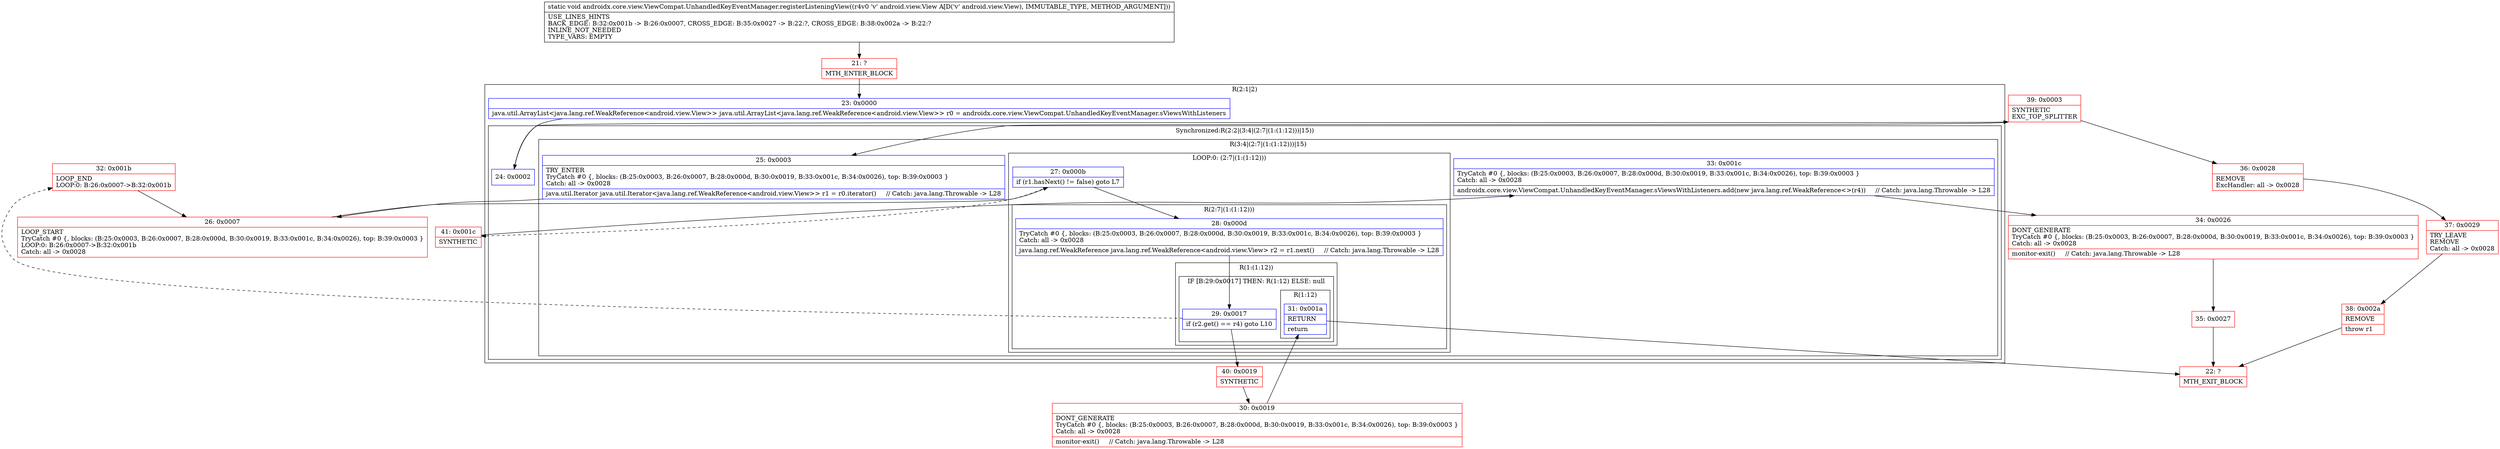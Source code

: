 digraph "CFG forandroidx.core.view.ViewCompat.UnhandledKeyEventManager.registerListeningView(Landroid\/view\/View;)V" {
subgraph cluster_Region_1405603417 {
label = "R(2:1|2)";
node [shape=record,color=blue];
Node_23 [shape=record,label="{23\:\ 0x0000|java.util.ArrayList\<java.lang.ref.WeakReference\<android.view.View\>\> java.util.ArrayList\<java.lang.ref.WeakReference\<android.view.View\>\> r0 = androidx.core.view.ViewCompat.UnhandledKeyEventManager.sViewsWithListeners\l}"];
subgraph cluster_SynchronizedRegion_838554860 {
label = "Synchronized:R(2:2|(3:4|(2:7|(1:(1:12)))|15))";
node [shape=record,color=blue];
Node_24 [shape=record,label="{24\:\ 0x0002}"];
subgraph cluster_Region_1002849304 {
label = "R(3:4|(2:7|(1:(1:12)))|15)";
node [shape=record,color=blue];
Node_25 [shape=record,label="{25\:\ 0x0003|TRY_ENTER\lTryCatch #0 \{, blocks: (B:25:0x0003, B:26:0x0007, B:28:0x000d, B:30:0x0019, B:33:0x001c, B:34:0x0026), top: B:39:0x0003 \}\lCatch: all \-\> 0x0028\l|java.util.Iterator java.util.Iterator\<java.lang.ref.WeakReference\<android.view.View\>\> r1 = r0.iterator()     \/\/ Catch: java.lang.Throwable \-\> L28\l}"];
subgraph cluster_LoopRegion_49547395 {
label = "LOOP:0: (2:7|(1:(1:12)))";
node [shape=record,color=blue];
Node_27 [shape=record,label="{27\:\ 0x000b|if (r1.hasNext() != false) goto L7\l}"];
subgraph cluster_Region_1873591170 {
label = "R(2:7|(1:(1:12)))";
node [shape=record,color=blue];
Node_28 [shape=record,label="{28\:\ 0x000d|TryCatch #0 \{, blocks: (B:25:0x0003, B:26:0x0007, B:28:0x000d, B:30:0x0019, B:33:0x001c, B:34:0x0026), top: B:39:0x0003 \}\lCatch: all \-\> 0x0028\l|java.lang.ref.WeakReference java.lang.ref.WeakReference\<android.view.View\> r2 = r1.next()     \/\/ Catch: java.lang.Throwable \-\> L28\l}"];
subgraph cluster_Region_1695441512 {
label = "R(1:(1:12))";
node [shape=record,color=blue];
subgraph cluster_IfRegion_68931247 {
label = "IF [B:29:0x0017] THEN: R(1:12) ELSE: null";
node [shape=record,color=blue];
Node_29 [shape=record,label="{29\:\ 0x0017|if (r2.get() == r4) goto L10\l}"];
subgraph cluster_Region_537506312 {
label = "R(1:12)";
node [shape=record,color=blue];
Node_31 [shape=record,label="{31\:\ 0x001a|RETURN\l|return\l}"];
}
}
}
}
}
Node_33 [shape=record,label="{33\:\ 0x001c|TryCatch #0 \{, blocks: (B:25:0x0003, B:26:0x0007, B:28:0x000d, B:30:0x0019, B:33:0x001c, B:34:0x0026), top: B:39:0x0003 \}\lCatch: all \-\> 0x0028\l|androidx.core.view.ViewCompat.UnhandledKeyEventManager.sViewsWithListeners.add(new java.lang.ref.WeakReference\<\>(r4))     \/\/ Catch: java.lang.Throwable \-\> L28\l}"];
}
}
}
Node_21 [shape=record,color=red,label="{21\:\ ?|MTH_ENTER_BLOCK\l}"];
Node_39 [shape=record,color=red,label="{39\:\ 0x0003|SYNTHETIC\lEXC_TOP_SPLITTER\l}"];
Node_26 [shape=record,color=red,label="{26\:\ 0x0007|LOOP_START\lTryCatch #0 \{, blocks: (B:25:0x0003, B:26:0x0007, B:28:0x000d, B:30:0x0019, B:33:0x001c, B:34:0x0026), top: B:39:0x0003 \}\lLOOP:0: B:26:0x0007\-\>B:32:0x001b\lCatch: all \-\> 0x0028\l}"];
Node_32 [shape=record,color=red,label="{32\:\ 0x001b|LOOP_END\lLOOP:0: B:26:0x0007\-\>B:32:0x001b\l}"];
Node_40 [shape=record,color=red,label="{40\:\ 0x0019|SYNTHETIC\l}"];
Node_30 [shape=record,color=red,label="{30\:\ 0x0019|DONT_GENERATE\lTryCatch #0 \{, blocks: (B:25:0x0003, B:26:0x0007, B:28:0x000d, B:30:0x0019, B:33:0x001c, B:34:0x0026), top: B:39:0x0003 \}\lCatch: all \-\> 0x0028\l|monitor\-exit()     \/\/ Catch: java.lang.Throwable \-\> L28\l}"];
Node_22 [shape=record,color=red,label="{22\:\ ?|MTH_EXIT_BLOCK\l}"];
Node_41 [shape=record,color=red,label="{41\:\ 0x001c|SYNTHETIC\l}"];
Node_34 [shape=record,color=red,label="{34\:\ 0x0026|DONT_GENERATE\lTryCatch #0 \{, blocks: (B:25:0x0003, B:26:0x0007, B:28:0x000d, B:30:0x0019, B:33:0x001c, B:34:0x0026), top: B:39:0x0003 \}\lCatch: all \-\> 0x0028\l|monitor\-exit()     \/\/ Catch: java.lang.Throwable \-\> L28\l}"];
Node_35 [shape=record,color=red,label="{35\:\ 0x0027}"];
Node_36 [shape=record,color=red,label="{36\:\ 0x0028|REMOVE\lExcHandler: all \-\> 0x0028\l}"];
Node_37 [shape=record,color=red,label="{37\:\ 0x0029|TRY_LEAVE\lREMOVE\lCatch: all \-\> 0x0028\l}"];
Node_38 [shape=record,color=red,label="{38\:\ 0x002a|REMOVE\l|throw r1\l}"];
MethodNode[shape=record,label="{static void androidx.core.view.ViewCompat.UnhandledKeyEventManager.registerListeningView((r4v0 'v' android.view.View A[D('v' android.view.View), IMMUTABLE_TYPE, METHOD_ARGUMENT]))  | USE_LINES_HINTS\lBACK_EDGE: B:32:0x001b \-\> B:26:0x0007, CROSS_EDGE: B:35:0x0027 \-\> B:22:?, CROSS_EDGE: B:38:0x002a \-\> B:22:?\lINLINE_NOT_NEEDED\lTYPE_VARS: EMPTY\l}"];
MethodNode -> Node_21;Node_23 -> Node_24;
Node_24 -> Node_39;
Node_25 -> Node_26;
Node_27 -> Node_28;
Node_27 -> Node_41[style=dashed];
Node_28 -> Node_29;
Node_29 -> Node_32[style=dashed];
Node_29 -> Node_40;
Node_31 -> Node_22;
Node_33 -> Node_34;
Node_21 -> Node_23;
Node_39 -> Node_25;
Node_39 -> Node_36;
Node_26 -> Node_27;
Node_32 -> Node_26;
Node_40 -> Node_30;
Node_30 -> Node_31;
Node_41 -> Node_33;
Node_34 -> Node_35;
Node_35 -> Node_22;
Node_36 -> Node_37;
Node_37 -> Node_38;
Node_38 -> Node_22;
}

